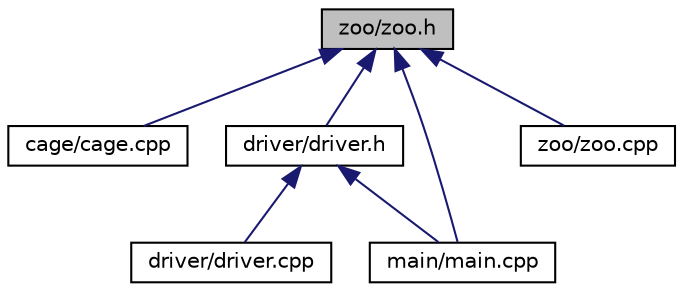 digraph "zoo/zoo.h"
{
  edge [fontname="Helvetica",fontsize="10",labelfontname="Helvetica",labelfontsize="10"];
  node [fontname="Helvetica",fontsize="10",shape=record];
  Node1 [label="zoo/zoo.h",height=0.2,width=0.4,color="black", fillcolor="grey75", style="filled", fontcolor="black"];
  Node1 -> Node2 [dir="back",color="midnightblue",fontsize="10",style="solid"];
  Node2 [label="cage/cage.cpp",height=0.2,width=0.4,color="black", fillcolor="white", style="filled",URL="$cage_8cpp.html"];
  Node1 -> Node3 [dir="back",color="midnightblue",fontsize="10",style="solid"];
  Node3 [label="driver/driver.h",height=0.2,width=0.4,color="black", fillcolor="white", style="filled",URL="$driver_8h.html"];
  Node3 -> Node4 [dir="back",color="midnightblue",fontsize="10",style="solid"];
  Node4 [label="driver/driver.cpp",height=0.2,width=0.4,color="black", fillcolor="white", style="filled",URL="$driver_8cpp.html"];
  Node3 -> Node5 [dir="back",color="midnightblue",fontsize="10",style="solid"];
  Node5 [label="main/main.cpp",height=0.2,width=0.4,color="black", fillcolor="white", style="filled",URL="$main_8cpp.html"];
  Node1 -> Node5 [dir="back",color="midnightblue",fontsize="10",style="solid"];
  Node1 -> Node6 [dir="back",color="midnightblue",fontsize="10",style="solid"];
  Node6 [label="zoo/zoo.cpp",height=0.2,width=0.4,color="black", fillcolor="white", style="filled",URL="$zoo_8cpp.html"];
}
